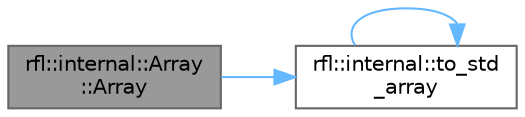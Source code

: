 digraph "rfl::internal::Array::Array"
{
 // LATEX_PDF_SIZE
  bgcolor="transparent";
  edge [fontname=Helvetica,fontsize=10,labelfontname=Helvetica,labelfontsize=10];
  node [fontname=Helvetica,fontsize=10,shape=box,height=0.2,width=0.4];
  rankdir="LR";
  Node1 [id="Node000001",label="rfl::internal::Array\l::Array",height=0.2,width=0.4,color="gray40", fillcolor="grey60", style="filled", fontcolor="black",tooltip=" "];
  Node1 -> Node2 [id="edge1_Node000001_Node000002",color="steelblue1",style="solid",tooltip=" "];
  Node2 [id="Node000002",label="rfl::internal::to_std\l_array",height=0.2,width=0.4,color="grey40", fillcolor="white", style="filled",URL="$namespacerfl_1_1internal.html#ac0ccb139b2f10f95bf0d565ba6317807",tooltip=" "];
  Node2 -> Node2 [id="edge2_Node000002_Node000002",color="steelblue1",style="solid",tooltip=" "];
}
